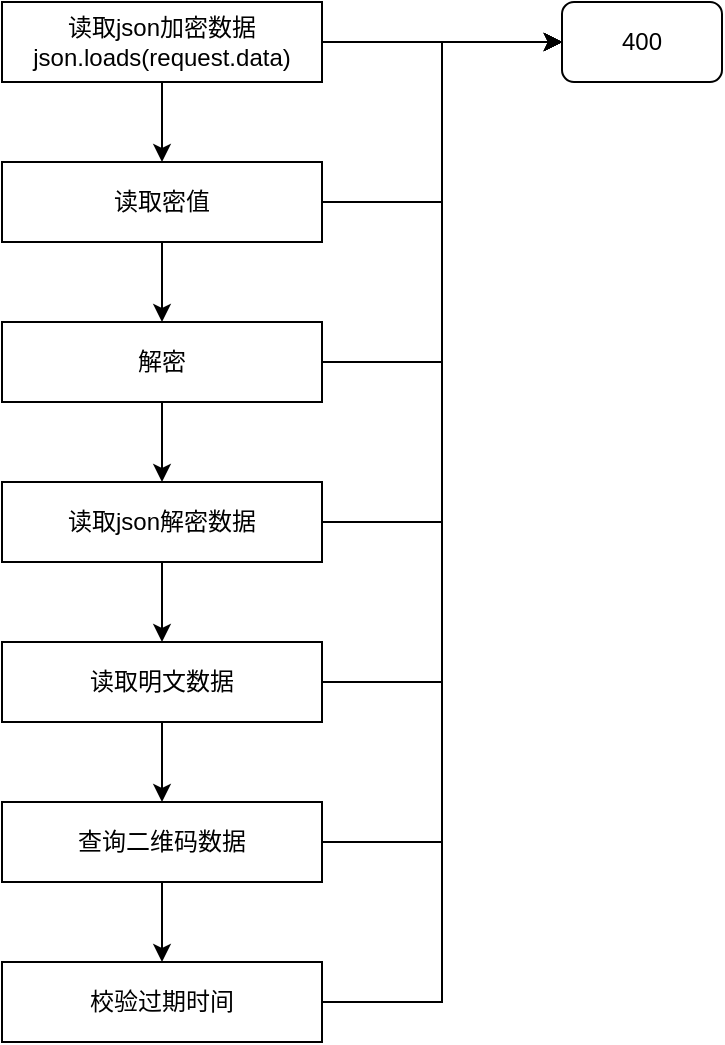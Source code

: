 <mxfile version="11.0.7" type="github"><diagram id="L-oLsiYQcjQ13oMjQjYE" name="Page-1"><mxGraphModel dx="877" dy="1114" grid="1" gridSize="10" guides="1" tooltips="1" connect="1" arrows="1" fold="1" page="1" pageScale="1" pageWidth="827" pageHeight="1169" math="0" shadow="0"><root><mxCell id="0"/><mxCell id="1" parent="0"/><mxCell id="vGKPgjD-eS3L-2w1g8SJ-2" style="edgeStyle=orthogonalEdgeStyle;rounded=0;orthogonalLoop=1;jettySize=auto;html=1;" edge="1" parent="1" source="Tbp3Wm5YXYJxmbsnP99_-1" target="vGKPgjD-eS3L-2w1g8SJ-1"><mxGeometry relative="1" as="geometry"/></mxCell><mxCell id="vGKPgjD-eS3L-2w1g8SJ-14" style="edgeStyle=orthogonalEdgeStyle;rounded=0;orthogonalLoop=1;jettySize=auto;html=1;entryX=0;entryY=0.5;entryDx=0;entryDy=0;" edge="1" parent="1" source="Tbp3Wm5YXYJxmbsnP99_-1" target="vGKPgjD-eS3L-2w1g8SJ-13"><mxGeometry relative="1" as="geometry"/></mxCell><mxCell id="Tbp3Wm5YXYJxmbsnP99_-1" value="读取json加密数据&lt;br&gt;json.loads(request.data)" style="rounded=0;whiteSpace=wrap;html=1;" parent="1" vertex="1"><mxGeometry x="280" y="40" width="160" height="40" as="geometry"/></mxCell><mxCell id="vGKPgjD-eS3L-2w1g8SJ-4" style="edgeStyle=orthogonalEdgeStyle;rounded=0;orthogonalLoop=1;jettySize=auto;html=1;entryX=0.5;entryY=0;entryDx=0;entryDy=0;" edge="1" parent="1" source="vGKPgjD-eS3L-2w1g8SJ-1" target="vGKPgjD-eS3L-2w1g8SJ-3"><mxGeometry relative="1" as="geometry"/></mxCell><mxCell id="vGKPgjD-eS3L-2w1g8SJ-15" style="edgeStyle=orthogonalEdgeStyle;rounded=0;orthogonalLoop=1;jettySize=auto;html=1;entryX=0;entryY=0.5;entryDx=0;entryDy=0;" edge="1" parent="1" source="vGKPgjD-eS3L-2w1g8SJ-1" target="vGKPgjD-eS3L-2w1g8SJ-13"><mxGeometry relative="1" as="geometry"/></mxCell><mxCell id="vGKPgjD-eS3L-2w1g8SJ-1" value="读取密值" style="rounded=0;whiteSpace=wrap;html=1;" vertex="1" parent="1"><mxGeometry x="280" y="120" width="160" height="40" as="geometry"/></mxCell><mxCell id="vGKPgjD-eS3L-2w1g8SJ-6" value="" style="edgeStyle=orthogonalEdgeStyle;rounded=0;orthogonalLoop=1;jettySize=auto;html=1;" edge="1" parent="1" source="vGKPgjD-eS3L-2w1g8SJ-3" target="vGKPgjD-eS3L-2w1g8SJ-5"><mxGeometry relative="1" as="geometry"/></mxCell><mxCell id="vGKPgjD-eS3L-2w1g8SJ-16" style="edgeStyle=orthogonalEdgeStyle;rounded=0;orthogonalLoop=1;jettySize=auto;html=1;entryX=0;entryY=0.5;entryDx=0;entryDy=0;" edge="1" parent="1" source="vGKPgjD-eS3L-2w1g8SJ-3" target="vGKPgjD-eS3L-2w1g8SJ-13"><mxGeometry relative="1" as="geometry"/></mxCell><mxCell id="vGKPgjD-eS3L-2w1g8SJ-3" value="解密" style="rounded=0;whiteSpace=wrap;html=1;" vertex="1" parent="1"><mxGeometry x="280" y="200" width="160" height="40" as="geometry"/></mxCell><mxCell id="vGKPgjD-eS3L-2w1g8SJ-8" style="edgeStyle=orthogonalEdgeStyle;rounded=0;orthogonalLoop=1;jettySize=auto;html=1;entryX=0.5;entryY=0;entryDx=0;entryDy=0;" edge="1" parent="1" source="vGKPgjD-eS3L-2w1g8SJ-5" target="vGKPgjD-eS3L-2w1g8SJ-7"><mxGeometry relative="1" as="geometry"/></mxCell><mxCell id="vGKPgjD-eS3L-2w1g8SJ-17" style="edgeStyle=orthogonalEdgeStyle;rounded=0;orthogonalLoop=1;jettySize=auto;html=1;entryX=0;entryY=0.5;entryDx=0;entryDy=0;" edge="1" parent="1" source="vGKPgjD-eS3L-2w1g8SJ-5" target="vGKPgjD-eS3L-2w1g8SJ-13"><mxGeometry relative="1" as="geometry"/></mxCell><mxCell id="vGKPgjD-eS3L-2w1g8SJ-5" value="读取json解密数据" style="rounded=0;whiteSpace=wrap;html=1;" vertex="1" parent="1"><mxGeometry x="280" y="280" width="160" height="40" as="geometry"/></mxCell><mxCell id="vGKPgjD-eS3L-2w1g8SJ-10" style="edgeStyle=orthogonalEdgeStyle;rounded=0;orthogonalLoop=1;jettySize=auto;html=1;" edge="1" parent="1" source="vGKPgjD-eS3L-2w1g8SJ-7" target="vGKPgjD-eS3L-2w1g8SJ-9"><mxGeometry relative="1" as="geometry"/></mxCell><mxCell id="vGKPgjD-eS3L-2w1g8SJ-18" style="edgeStyle=orthogonalEdgeStyle;rounded=0;orthogonalLoop=1;jettySize=auto;html=1;entryX=0;entryY=0.5;entryDx=0;entryDy=0;" edge="1" parent="1" source="vGKPgjD-eS3L-2w1g8SJ-7" target="vGKPgjD-eS3L-2w1g8SJ-13"><mxGeometry relative="1" as="geometry"/></mxCell><mxCell id="vGKPgjD-eS3L-2w1g8SJ-7" value="读取明文数据" style="rounded=0;whiteSpace=wrap;html=1;" vertex="1" parent="1"><mxGeometry x="280" y="360" width="160" height="40" as="geometry"/></mxCell><mxCell id="vGKPgjD-eS3L-2w1g8SJ-12" style="edgeStyle=orthogonalEdgeStyle;rounded=0;orthogonalLoop=1;jettySize=auto;html=1;entryX=0.5;entryY=0;entryDx=0;entryDy=0;" edge="1" parent="1" source="vGKPgjD-eS3L-2w1g8SJ-9" target="vGKPgjD-eS3L-2w1g8SJ-11"><mxGeometry relative="1" as="geometry"/></mxCell><mxCell id="vGKPgjD-eS3L-2w1g8SJ-19" style="edgeStyle=orthogonalEdgeStyle;rounded=0;orthogonalLoop=1;jettySize=auto;html=1;entryX=0;entryY=0.5;entryDx=0;entryDy=0;" edge="1" parent="1" source="vGKPgjD-eS3L-2w1g8SJ-9" target="vGKPgjD-eS3L-2w1g8SJ-13"><mxGeometry relative="1" as="geometry"/></mxCell><mxCell id="vGKPgjD-eS3L-2w1g8SJ-9" value="查询二维码数据" style="rounded=0;whiteSpace=wrap;html=1;" vertex="1" parent="1"><mxGeometry x="280" y="440" width="160" height="40" as="geometry"/></mxCell><mxCell id="vGKPgjD-eS3L-2w1g8SJ-20" style="edgeStyle=orthogonalEdgeStyle;rounded=0;orthogonalLoop=1;jettySize=auto;html=1;entryX=0;entryY=0.5;entryDx=0;entryDy=0;" edge="1" parent="1" source="vGKPgjD-eS3L-2w1g8SJ-11" target="vGKPgjD-eS3L-2w1g8SJ-13"><mxGeometry relative="1" as="geometry"/></mxCell><mxCell id="vGKPgjD-eS3L-2w1g8SJ-11" value="校验过期时间" style="rounded=0;whiteSpace=wrap;html=1;" vertex="1" parent="1"><mxGeometry x="280" y="520" width="160" height="40" as="geometry"/></mxCell><mxCell id="vGKPgjD-eS3L-2w1g8SJ-13" value="400" style="rounded=1;whiteSpace=wrap;html=1;" vertex="1" parent="1"><mxGeometry x="560" y="40" width="80" height="40" as="geometry"/></mxCell></root></mxGraphModel></diagram></mxfile>